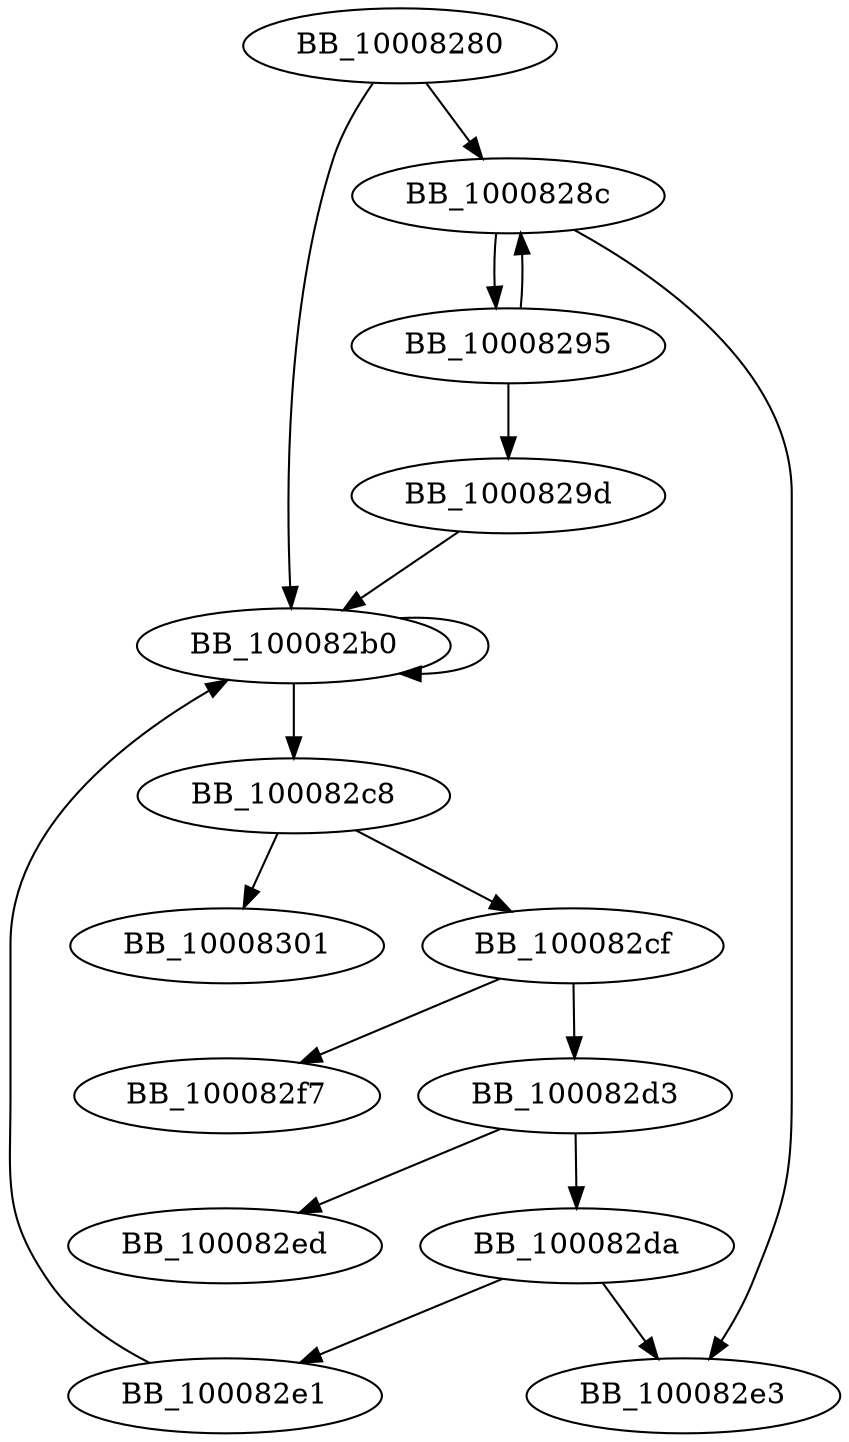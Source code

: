 DiGraph _strlen{
BB_10008280->BB_1000828c
BB_10008280->BB_100082b0
BB_1000828c->BB_10008295
BB_1000828c->BB_100082e3
BB_10008295->BB_1000828c
BB_10008295->BB_1000829d
BB_1000829d->BB_100082b0
BB_100082b0->BB_100082b0
BB_100082b0->BB_100082c8
BB_100082c8->BB_100082cf
BB_100082c8->BB_10008301
BB_100082cf->BB_100082d3
BB_100082cf->BB_100082f7
BB_100082d3->BB_100082da
BB_100082d3->BB_100082ed
BB_100082da->BB_100082e1
BB_100082da->BB_100082e3
BB_100082e1->BB_100082b0
}

